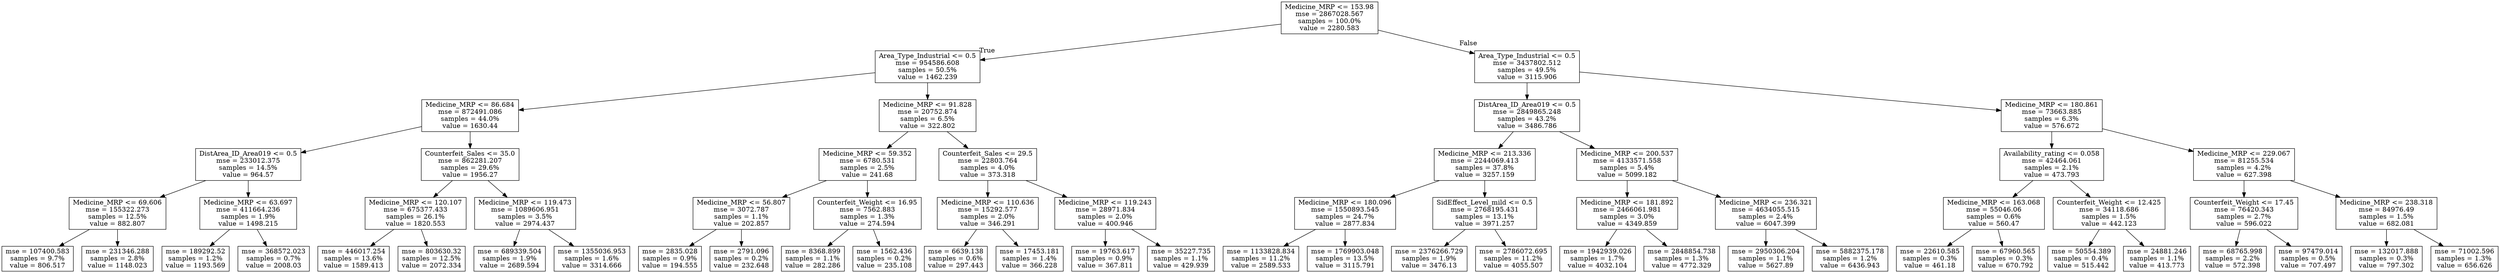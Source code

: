digraph Tree {
node [shape=box] ;
0 [label="Medicine_MRP <= 153.98\nmse = 2867028.567\nsamples = 100.0%\nvalue = 2280.583"] ;
1 [label="Area_Type_Industrial <= 0.5\nmse = 954586.608\nsamples = 50.5%\nvalue = 1462.239"] ;
0 -> 1 [labeldistance=2.5, labelangle=45, headlabel="True"] ;
2 [label="Medicine_MRP <= 86.684\nmse = 872491.086\nsamples = 44.0%\nvalue = 1630.44"] ;
1 -> 2 ;
3 [label="DistArea_ID_Area019 <= 0.5\nmse = 233012.375\nsamples = 14.5%\nvalue = 964.57"] ;
2 -> 3 ;
4 [label="Medicine_MRP <= 69.606\nmse = 155322.273\nsamples = 12.5%\nvalue = 882.807"] ;
3 -> 4 ;
5 [label="mse = 107400.583\nsamples = 9.7%\nvalue = 806.517"] ;
4 -> 5 ;
6 [label="mse = 231346.288\nsamples = 2.8%\nvalue = 1148.023"] ;
4 -> 6 ;
7 [label="Medicine_MRP <= 63.697\nmse = 411664.236\nsamples = 1.9%\nvalue = 1498.215"] ;
3 -> 7 ;
8 [label="mse = 189292.52\nsamples = 1.2%\nvalue = 1193.569"] ;
7 -> 8 ;
9 [label="mse = 368572.023\nsamples = 0.7%\nvalue = 2008.03"] ;
7 -> 9 ;
10 [label="Counterfeit_Sales <= 35.0\nmse = 862281.207\nsamples = 29.6%\nvalue = 1956.27"] ;
2 -> 10 ;
11 [label="Medicine_MRP <= 120.107\nmse = 675377.433\nsamples = 26.1%\nvalue = 1820.553"] ;
10 -> 11 ;
12 [label="mse = 446017.254\nsamples = 13.6%\nvalue = 1589.413"] ;
11 -> 12 ;
13 [label="mse = 803630.32\nsamples = 12.5%\nvalue = 2072.334"] ;
11 -> 13 ;
14 [label="Medicine_MRP <= 119.473\nmse = 1089606.951\nsamples = 3.5%\nvalue = 2974.437"] ;
10 -> 14 ;
15 [label="mse = 689339.504\nsamples = 1.9%\nvalue = 2689.594"] ;
14 -> 15 ;
16 [label="mse = 1355036.953\nsamples = 1.6%\nvalue = 3314.666"] ;
14 -> 16 ;
17 [label="Medicine_MRP <= 91.828\nmse = 20752.874\nsamples = 6.5%\nvalue = 322.802"] ;
1 -> 17 ;
18 [label="Medicine_MRP <= 59.352\nmse = 6780.531\nsamples = 2.5%\nvalue = 241.68"] ;
17 -> 18 ;
19 [label="Medicine_MRP <= 56.807\nmse = 3072.787\nsamples = 1.1%\nvalue = 202.857"] ;
18 -> 19 ;
20 [label="mse = 2835.028\nsamples = 0.9%\nvalue = 194.555"] ;
19 -> 20 ;
21 [label="mse = 2791.096\nsamples = 0.2%\nvalue = 232.648"] ;
19 -> 21 ;
22 [label="Counterfeit_Weight <= 16.95\nmse = 7562.883\nsamples = 1.3%\nvalue = 274.594"] ;
18 -> 22 ;
23 [label="mse = 8368.899\nsamples = 1.1%\nvalue = 282.286"] ;
22 -> 23 ;
24 [label="mse = 1562.436\nsamples = 0.2%\nvalue = 235.108"] ;
22 -> 24 ;
25 [label="Counterfeit_Sales <= 29.5\nmse = 22803.764\nsamples = 4.0%\nvalue = 373.318"] ;
17 -> 25 ;
26 [label="Medicine_MRP <= 110.636\nmse = 15292.577\nsamples = 2.0%\nvalue = 346.291"] ;
25 -> 26 ;
27 [label="mse = 6639.138\nsamples = 0.6%\nvalue = 297.443"] ;
26 -> 27 ;
28 [label="mse = 17453.181\nsamples = 1.4%\nvalue = 366.228"] ;
26 -> 28 ;
29 [label="Medicine_MRP <= 119.243\nmse = 28971.834\nsamples = 2.0%\nvalue = 400.946"] ;
25 -> 29 ;
30 [label="mse = 19763.617\nsamples = 0.9%\nvalue = 367.811"] ;
29 -> 30 ;
31 [label="mse = 35227.735\nsamples = 1.1%\nvalue = 429.939"] ;
29 -> 31 ;
32 [label="Area_Type_Industrial <= 0.5\nmse = 3437802.512\nsamples = 49.5%\nvalue = 3115.906"] ;
0 -> 32 [labeldistance=2.5, labelangle=-45, headlabel="False"] ;
33 [label="DistArea_ID_Area019 <= 0.5\nmse = 2849865.248\nsamples = 43.2%\nvalue = 3486.786"] ;
32 -> 33 ;
34 [label="Medicine_MRP <= 213.336\nmse = 2244069.413\nsamples = 37.8%\nvalue = 3257.159"] ;
33 -> 34 ;
35 [label="Medicine_MRP <= 180.096\nmse = 1550893.545\nsamples = 24.7%\nvalue = 2877.834"] ;
34 -> 35 ;
36 [label="mse = 1133828.834\nsamples = 11.2%\nvalue = 2589.533"] ;
35 -> 36 ;
37 [label="mse = 1769903.048\nsamples = 13.5%\nvalue = 3115.791"] ;
35 -> 37 ;
38 [label="SidEffect_Level_mild <= 0.5\nmse = 2768195.431\nsamples = 13.1%\nvalue = 3971.257"] ;
34 -> 38 ;
39 [label="mse = 2376266.729\nsamples = 1.9%\nvalue = 3476.13"] ;
38 -> 39 ;
40 [label="mse = 2786072.695\nsamples = 11.2%\nvalue = 4055.507"] ;
38 -> 40 ;
41 [label="Medicine_MRP <= 200.537\nmse = 4133571.558\nsamples = 5.4%\nvalue = 5099.182"] ;
33 -> 41 ;
42 [label="Medicine_MRP <= 181.892\nmse = 2466061.981\nsamples = 3.0%\nvalue = 4349.859"] ;
41 -> 42 ;
43 [label="mse = 1942939.026\nsamples = 1.7%\nvalue = 4032.104"] ;
42 -> 43 ;
44 [label="mse = 2848854.738\nsamples = 1.3%\nvalue = 4772.329"] ;
42 -> 44 ;
45 [label="Medicine_MRP <= 236.321\nmse = 4634055.515\nsamples = 2.4%\nvalue = 6047.399"] ;
41 -> 45 ;
46 [label="mse = 2950306.204\nsamples = 1.1%\nvalue = 5627.89"] ;
45 -> 46 ;
47 [label="mse = 5882375.178\nsamples = 1.2%\nvalue = 6436.943"] ;
45 -> 47 ;
48 [label="Medicine_MRP <= 180.861\nmse = 73663.885\nsamples = 6.3%\nvalue = 576.672"] ;
32 -> 48 ;
49 [label="Availability_rating <= 0.058\nmse = 42464.061\nsamples = 2.1%\nvalue = 473.793"] ;
48 -> 49 ;
50 [label="Medicine_MRP <= 163.068\nmse = 55046.06\nsamples = 0.6%\nvalue = 560.47"] ;
49 -> 50 ;
51 [label="mse = 22610.585\nsamples = 0.3%\nvalue = 461.18"] ;
50 -> 51 ;
52 [label="mse = 67960.565\nsamples = 0.3%\nvalue = 670.792"] ;
50 -> 52 ;
53 [label="Counterfeit_Weight <= 12.425\nmse = 34118.686\nsamples = 1.5%\nvalue = 442.123"] ;
49 -> 53 ;
54 [label="mse = 50554.389\nsamples = 0.4%\nvalue = 515.442"] ;
53 -> 54 ;
55 [label="mse = 24881.246\nsamples = 1.1%\nvalue = 413.773"] ;
53 -> 55 ;
56 [label="Medicine_MRP <= 229.067\nmse = 81255.534\nsamples = 4.2%\nvalue = 627.398"] ;
48 -> 56 ;
57 [label="Counterfeit_Weight <= 17.45\nmse = 76420.343\nsamples = 2.7%\nvalue = 596.022"] ;
56 -> 57 ;
58 [label="mse = 68765.998\nsamples = 2.2%\nvalue = 572.398"] ;
57 -> 58 ;
59 [label="mse = 97479.014\nsamples = 0.5%\nvalue = 707.497"] ;
57 -> 59 ;
60 [label="Medicine_MRP <= 238.318\nmse = 84976.49\nsamples = 1.5%\nvalue = 682.081"] ;
56 -> 60 ;
61 [label="mse = 132017.888\nsamples = 0.3%\nvalue = 797.302"] ;
60 -> 61 ;
62 [label="mse = 71002.596\nsamples = 1.3%\nvalue = 656.626"] ;
60 -> 62 ;
}